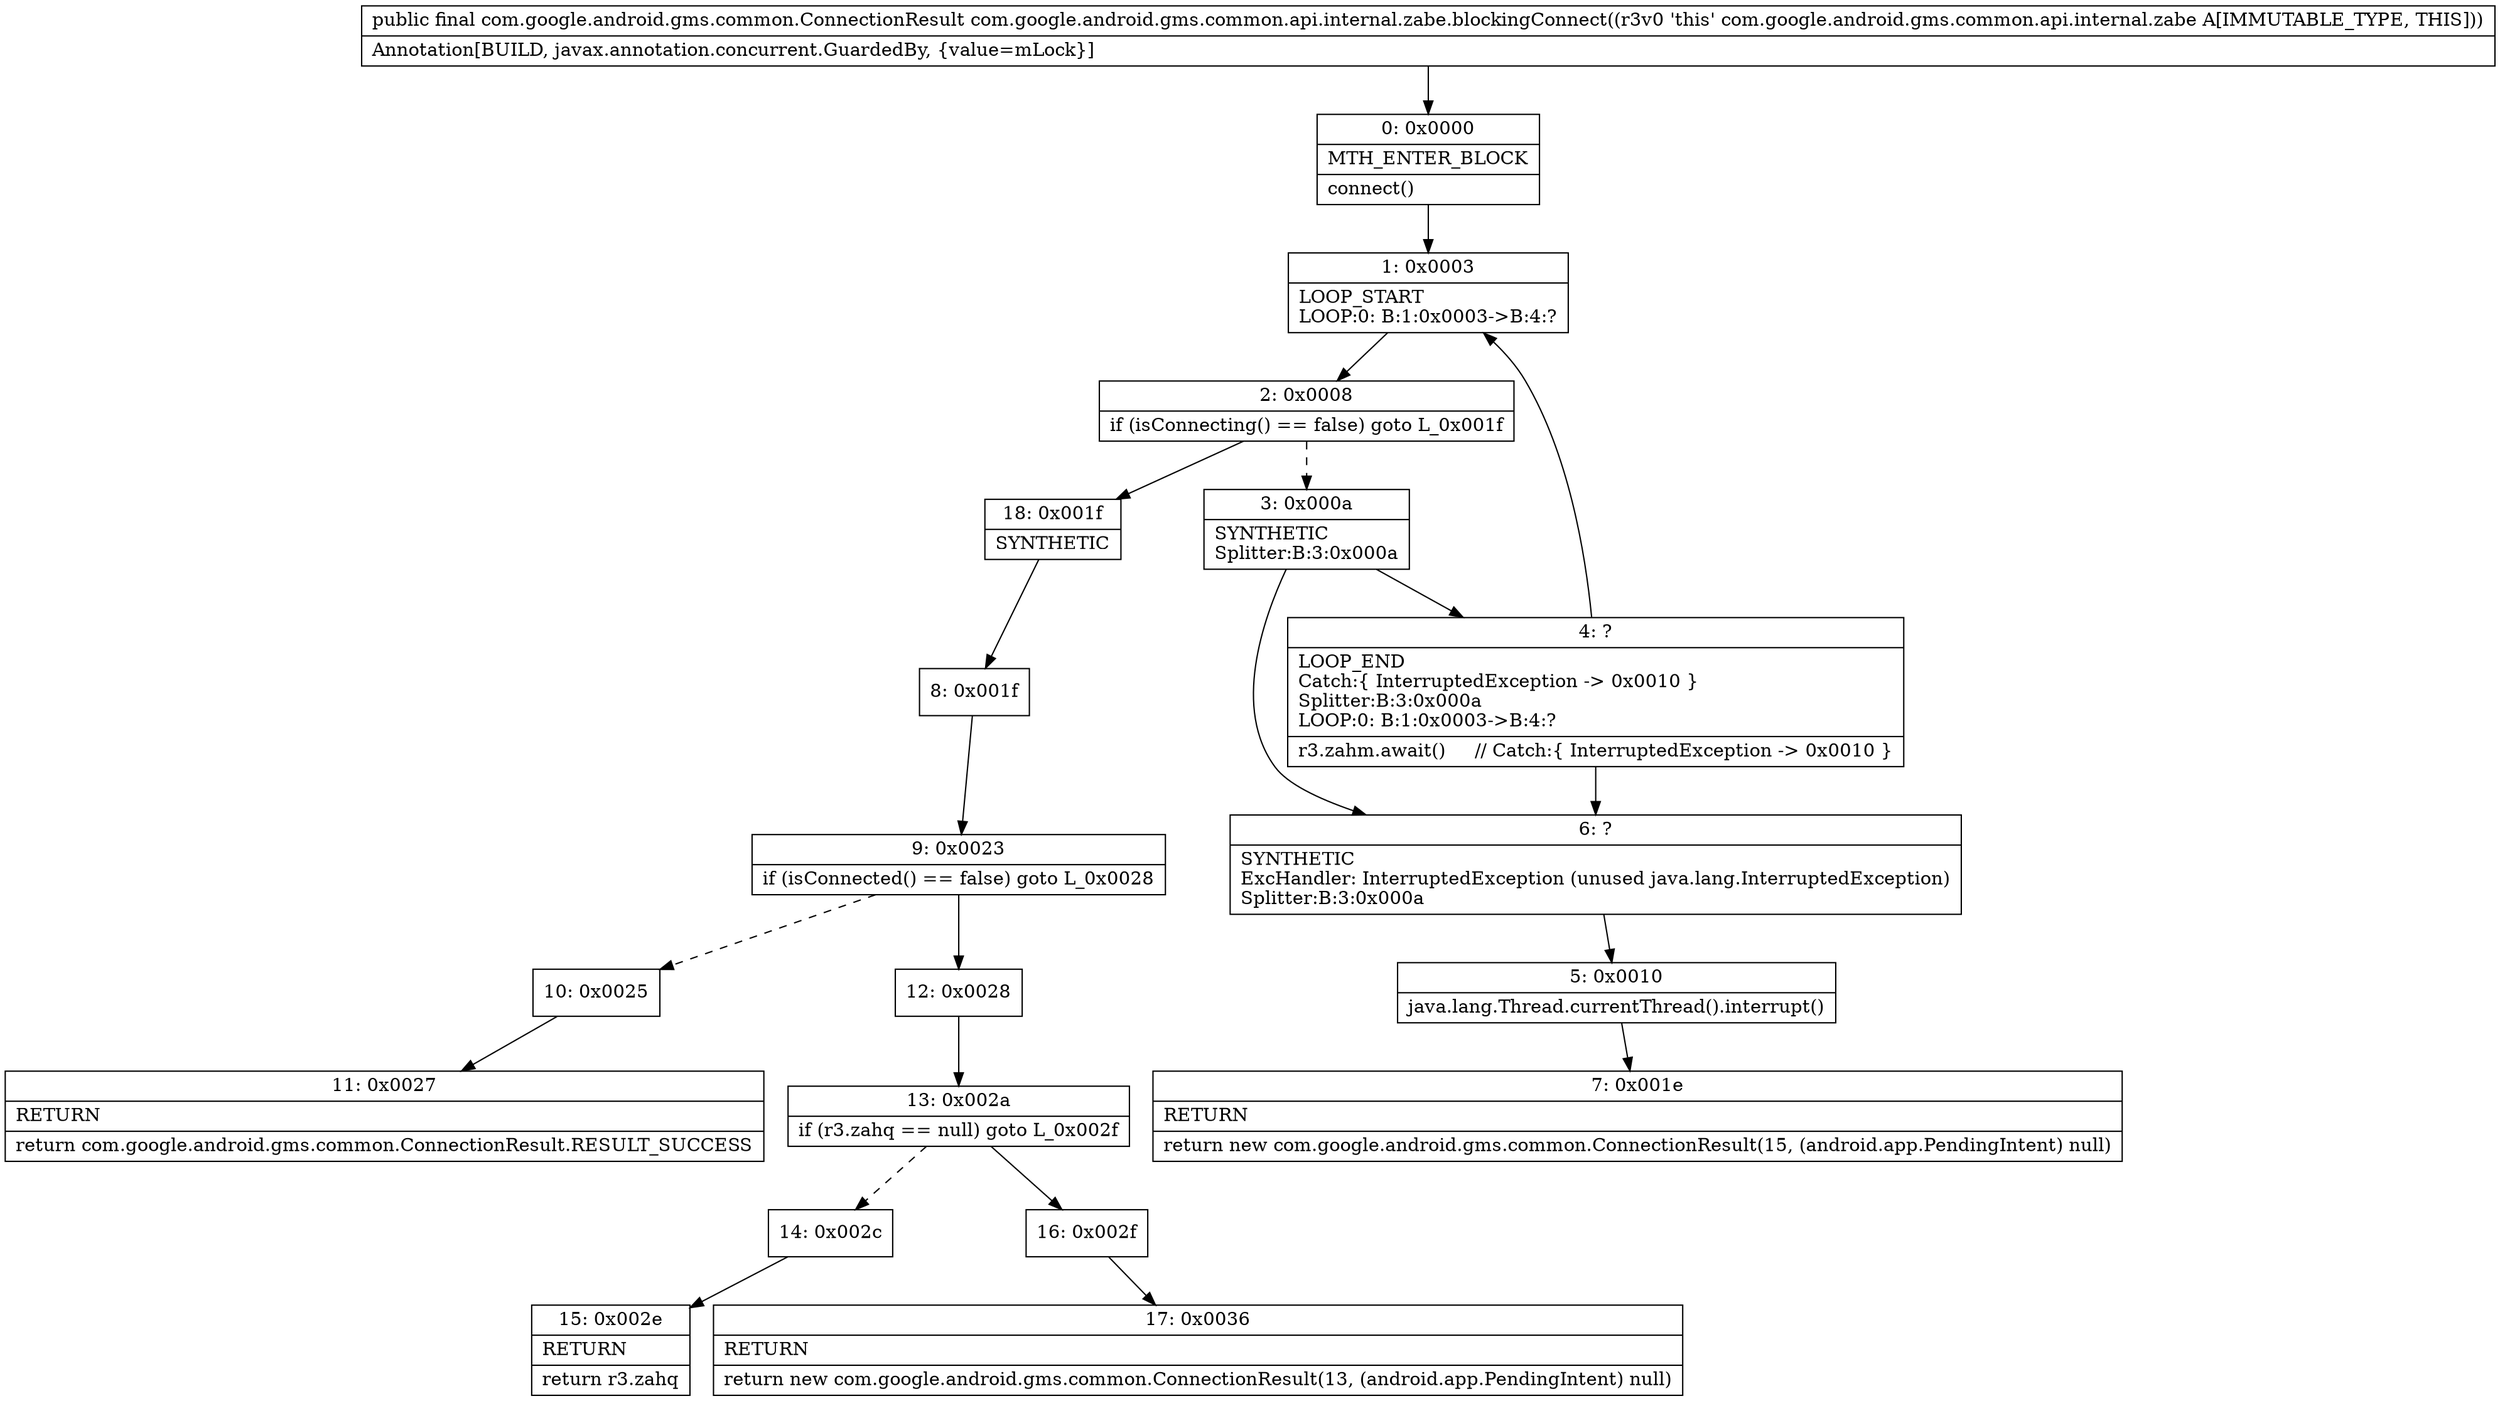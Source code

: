 digraph "CFG forcom.google.android.gms.common.api.internal.zabe.blockingConnect()Lcom\/google\/android\/gms\/common\/ConnectionResult;" {
Node_0 [shape=record,label="{0\:\ 0x0000|MTH_ENTER_BLOCK\l|connect()\l}"];
Node_1 [shape=record,label="{1\:\ 0x0003|LOOP_START\lLOOP:0: B:1:0x0003\-\>B:4:?\l}"];
Node_2 [shape=record,label="{2\:\ 0x0008|if (isConnecting() == false) goto L_0x001f\l}"];
Node_3 [shape=record,label="{3\:\ 0x000a|SYNTHETIC\lSplitter:B:3:0x000a\l}"];
Node_4 [shape=record,label="{4\:\ ?|LOOP_END\lCatch:\{ InterruptedException \-\> 0x0010 \}\lSplitter:B:3:0x000a\lLOOP:0: B:1:0x0003\-\>B:4:?\l|r3.zahm.await()     \/\/ Catch:\{ InterruptedException \-\> 0x0010 \}\l}"];
Node_5 [shape=record,label="{5\:\ 0x0010|java.lang.Thread.currentThread().interrupt()\l}"];
Node_6 [shape=record,label="{6\:\ ?|SYNTHETIC\lExcHandler: InterruptedException (unused java.lang.InterruptedException)\lSplitter:B:3:0x000a\l}"];
Node_7 [shape=record,label="{7\:\ 0x001e|RETURN\l|return new com.google.android.gms.common.ConnectionResult(15, (android.app.PendingIntent) null)\l}"];
Node_8 [shape=record,label="{8\:\ 0x001f}"];
Node_9 [shape=record,label="{9\:\ 0x0023|if (isConnected() == false) goto L_0x0028\l}"];
Node_10 [shape=record,label="{10\:\ 0x0025}"];
Node_11 [shape=record,label="{11\:\ 0x0027|RETURN\l|return com.google.android.gms.common.ConnectionResult.RESULT_SUCCESS\l}"];
Node_12 [shape=record,label="{12\:\ 0x0028}"];
Node_13 [shape=record,label="{13\:\ 0x002a|if (r3.zahq == null) goto L_0x002f\l}"];
Node_14 [shape=record,label="{14\:\ 0x002c}"];
Node_15 [shape=record,label="{15\:\ 0x002e|RETURN\l|return r3.zahq\l}"];
Node_16 [shape=record,label="{16\:\ 0x002f}"];
Node_17 [shape=record,label="{17\:\ 0x0036|RETURN\l|return new com.google.android.gms.common.ConnectionResult(13, (android.app.PendingIntent) null)\l}"];
Node_18 [shape=record,label="{18\:\ 0x001f|SYNTHETIC\l}"];
MethodNode[shape=record,label="{public final com.google.android.gms.common.ConnectionResult com.google.android.gms.common.api.internal.zabe.blockingConnect((r3v0 'this' com.google.android.gms.common.api.internal.zabe A[IMMUTABLE_TYPE, THIS]))  | Annotation[BUILD, javax.annotation.concurrent.GuardedBy, \{value=mLock\}]\l}"];
MethodNode -> Node_0;
Node_0 -> Node_1;
Node_1 -> Node_2;
Node_2 -> Node_3[style=dashed];
Node_2 -> Node_18;
Node_3 -> Node_4;
Node_3 -> Node_6;
Node_4 -> Node_6;
Node_4 -> Node_1;
Node_5 -> Node_7;
Node_6 -> Node_5;
Node_8 -> Node_9;
Node_9 -> Node_10[style=dashed];
Node_9 -> Node_12;
Node_10 -> Node_11;
Node_12 -> Node_13;
Node_13 -> Node_14[style=dashed];
Node_13 -> Node_16;
Node_14 -> Node_15;
Node_16 -> Node_17;
Node_18 -> Node_8;
}

